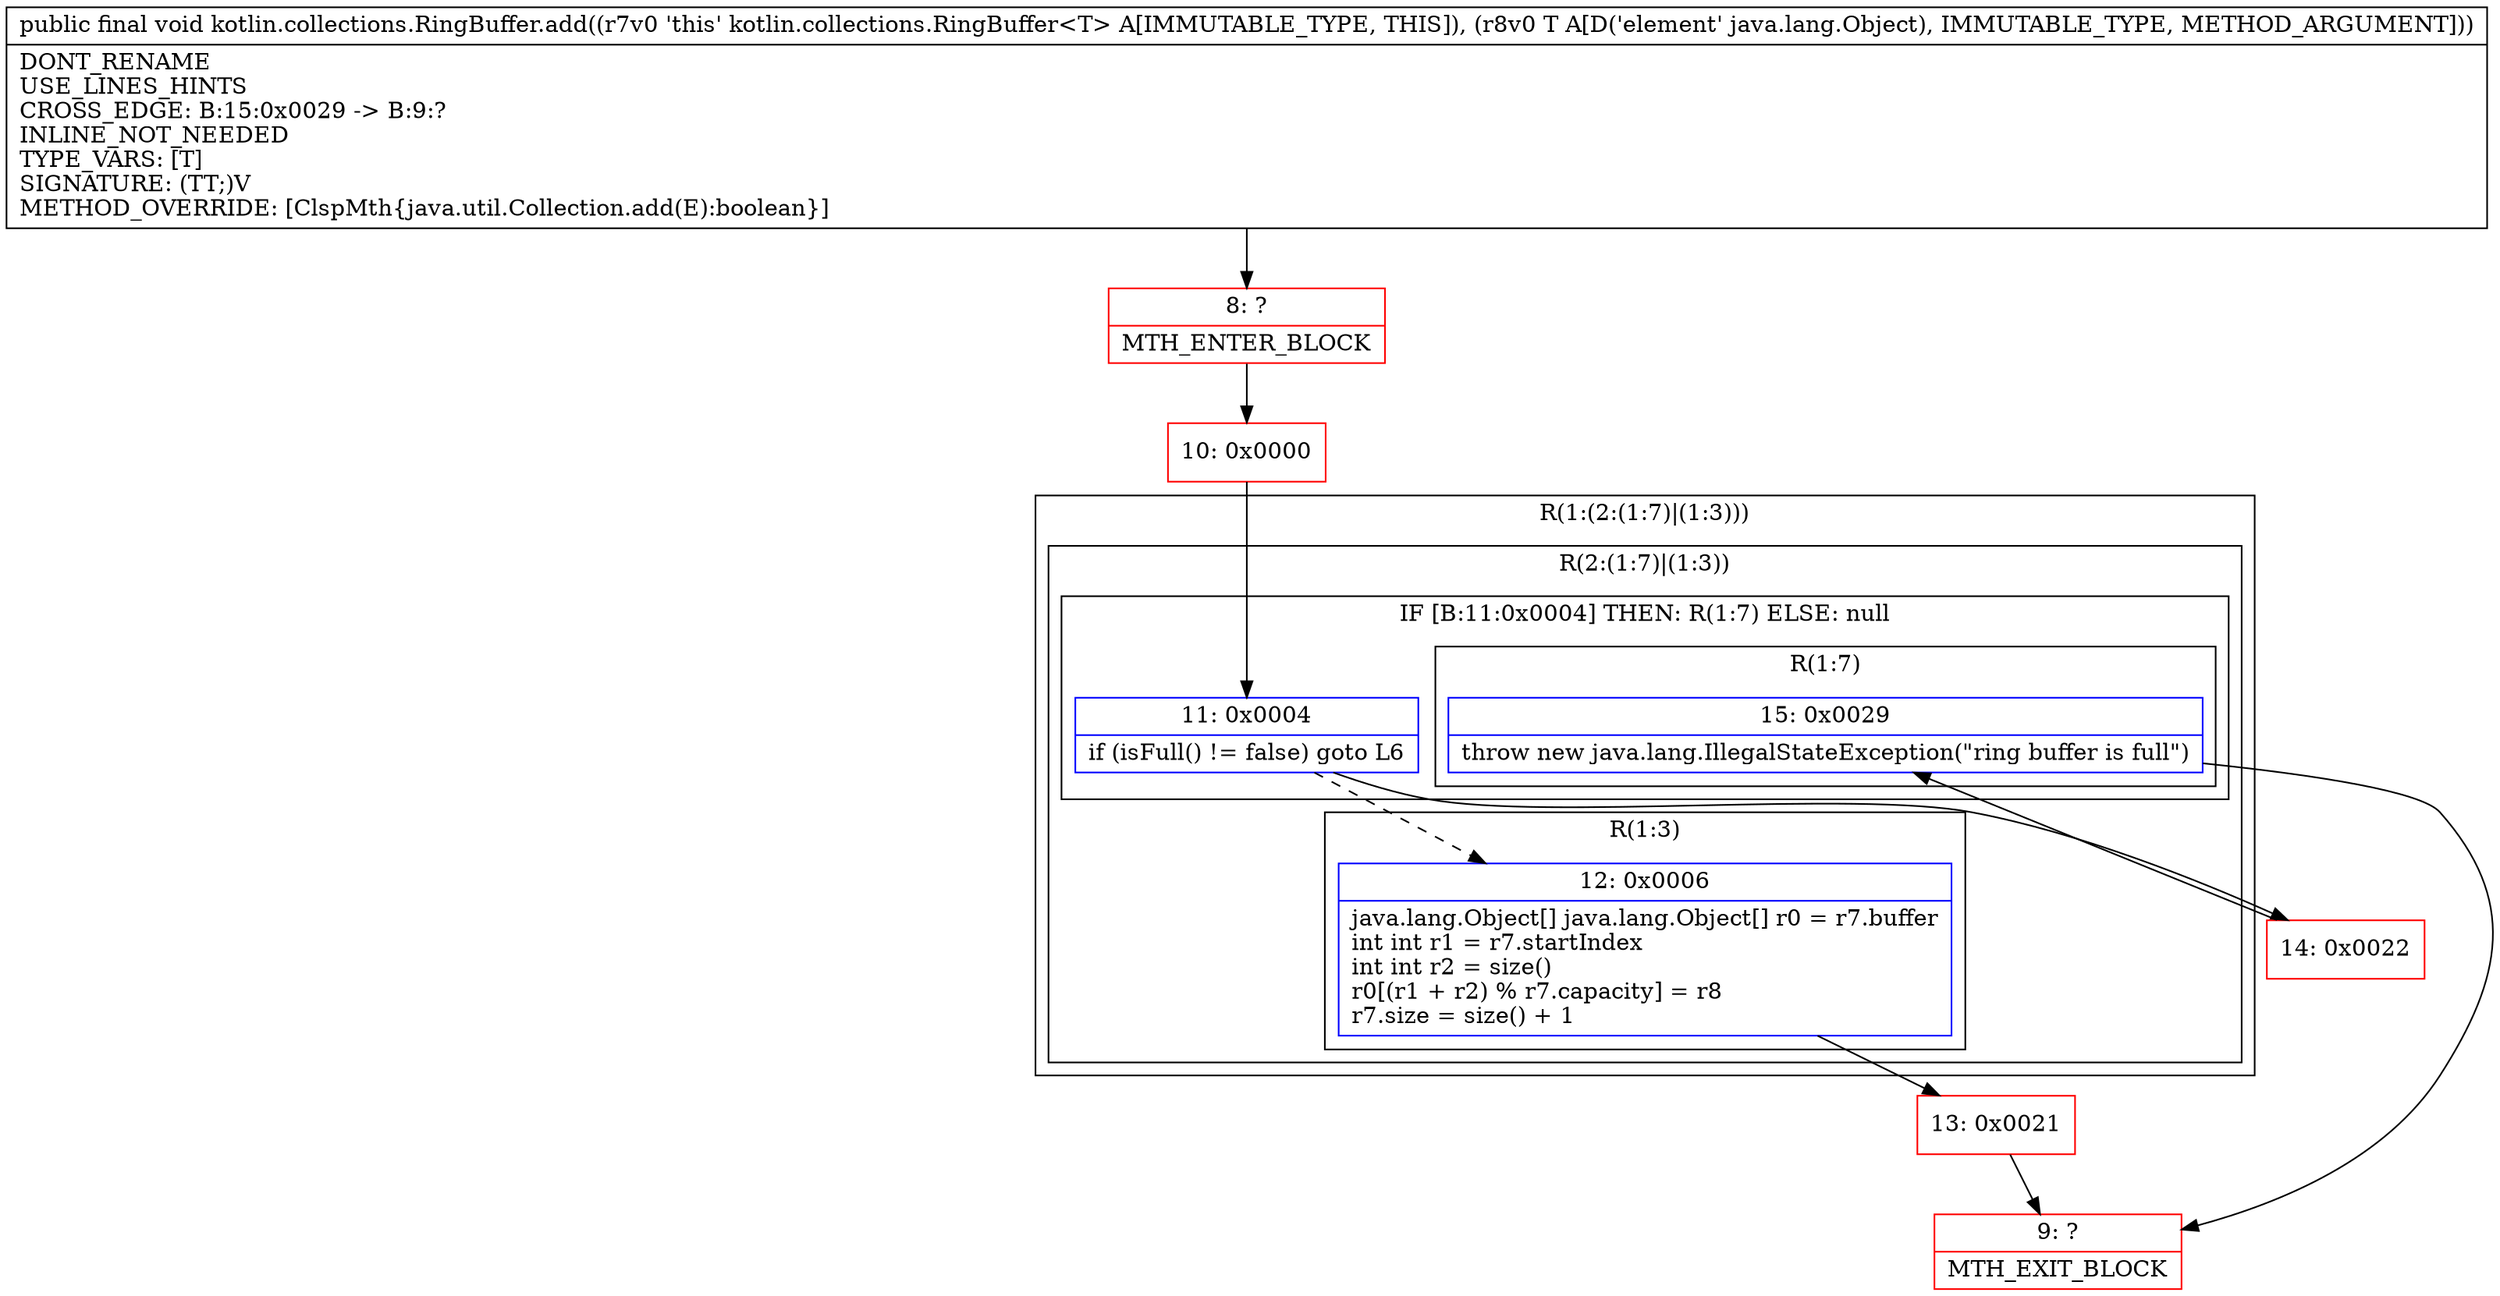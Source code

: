 digraph "CFG forkotlin.collections.RingBuffer.add(Ljava\/lang\/Object;)V" {
subgraph cluster_Region_773005213 {
label = "R(1:(2:(1:7)|(1:3)))";
node [shape=record,color=blue];
subgraph cluster_Region_746151453 {
label = "R(2:(1:7)|(1:3))";
node [shape=record,color=blue];
subgraph cluster_IfRegion_1435209302 {
label = "IF [B:11:0x0004] THEN: R(1:7) ELSE: null";
node [shape=record,color=blue];
Node_11 [shape=record,label="{11\:\ 0x0004|if (isFull() != false) goto L6\l}"];
subgraph cluster_Region_1028898108 {
label = "R(1:7)";
node [shape=record,color=blue];
Node_15 [shape=record,label="{15\:\ 0x0029|throw new java.lang.IllegalStateException(\"ring buffer is full\")\l}"];
}
}
subgraph cluster_Region_1141688098 {
label = "R(1:3)";
node [shape=record,color=blue];
Node_12 [shape=record,label="{12\:\ 0x0006|java.lang.Object[] java.lang.Object[] r0 = r7.buffer\lint int r1 = r7.startIndex\lint int r2 = size()\lr0[(r1 + r2) % r7.capacity] = r8\lr7.size = size() + 1\l}"];
}
}
}
Node_8 [shape=record,color=red,label="{8\:\ ?|MTH_ENTER_BLOCK\l}"];
Node_10 [shape=record,color=red,label="{10\:\ 0x0000}"];
Node_13 [shape=record,color=red,label="{13\:\ 0x0021}"];
Node_9 [shape=record,color=red,label="{9\:\ ?|MTH_EXIT_BLOCK\l}"];
Node_14 [shape=record,color=red,label="{14\:\ 0x0022}"];
MethodNode[shape=record,label="{public final void kotlin.collections.RingBuffer.add((r7v0 'this' kotlin.collections.RingBuffer\<T\> A[IMMUTABLE_TYPE, THIS]), (r8v0 T A[D('element' java.lang.Object), IMMUTABLE_TYPE, METHOD_ARGUMENT]))  | DONT_RENAME\lUSE_LINES_HINTS\lCROSS_EDGE: B:15:0x0029 \-\> B:9:?\lINLINE_NOT_NEEDED\lTYPE_VARS: [T]\lSIGNATURE: (TT;)V\lMETHOD_OVERRIDE: [ClspMth\{java.util.Collection.add(E):boolean\}]\l}"];
MethodNode -> Node_8;Node_11 -> Node_12[style=dashed];
Node_11 -> Node_14;
Node_15 -> Node_9;
Node_12 -> Node_13;
Node_8 -> Node_10;
Node_10 -> Node_11;
Node_13 -> Node_9;
Node_14 -> Node_15;
}

